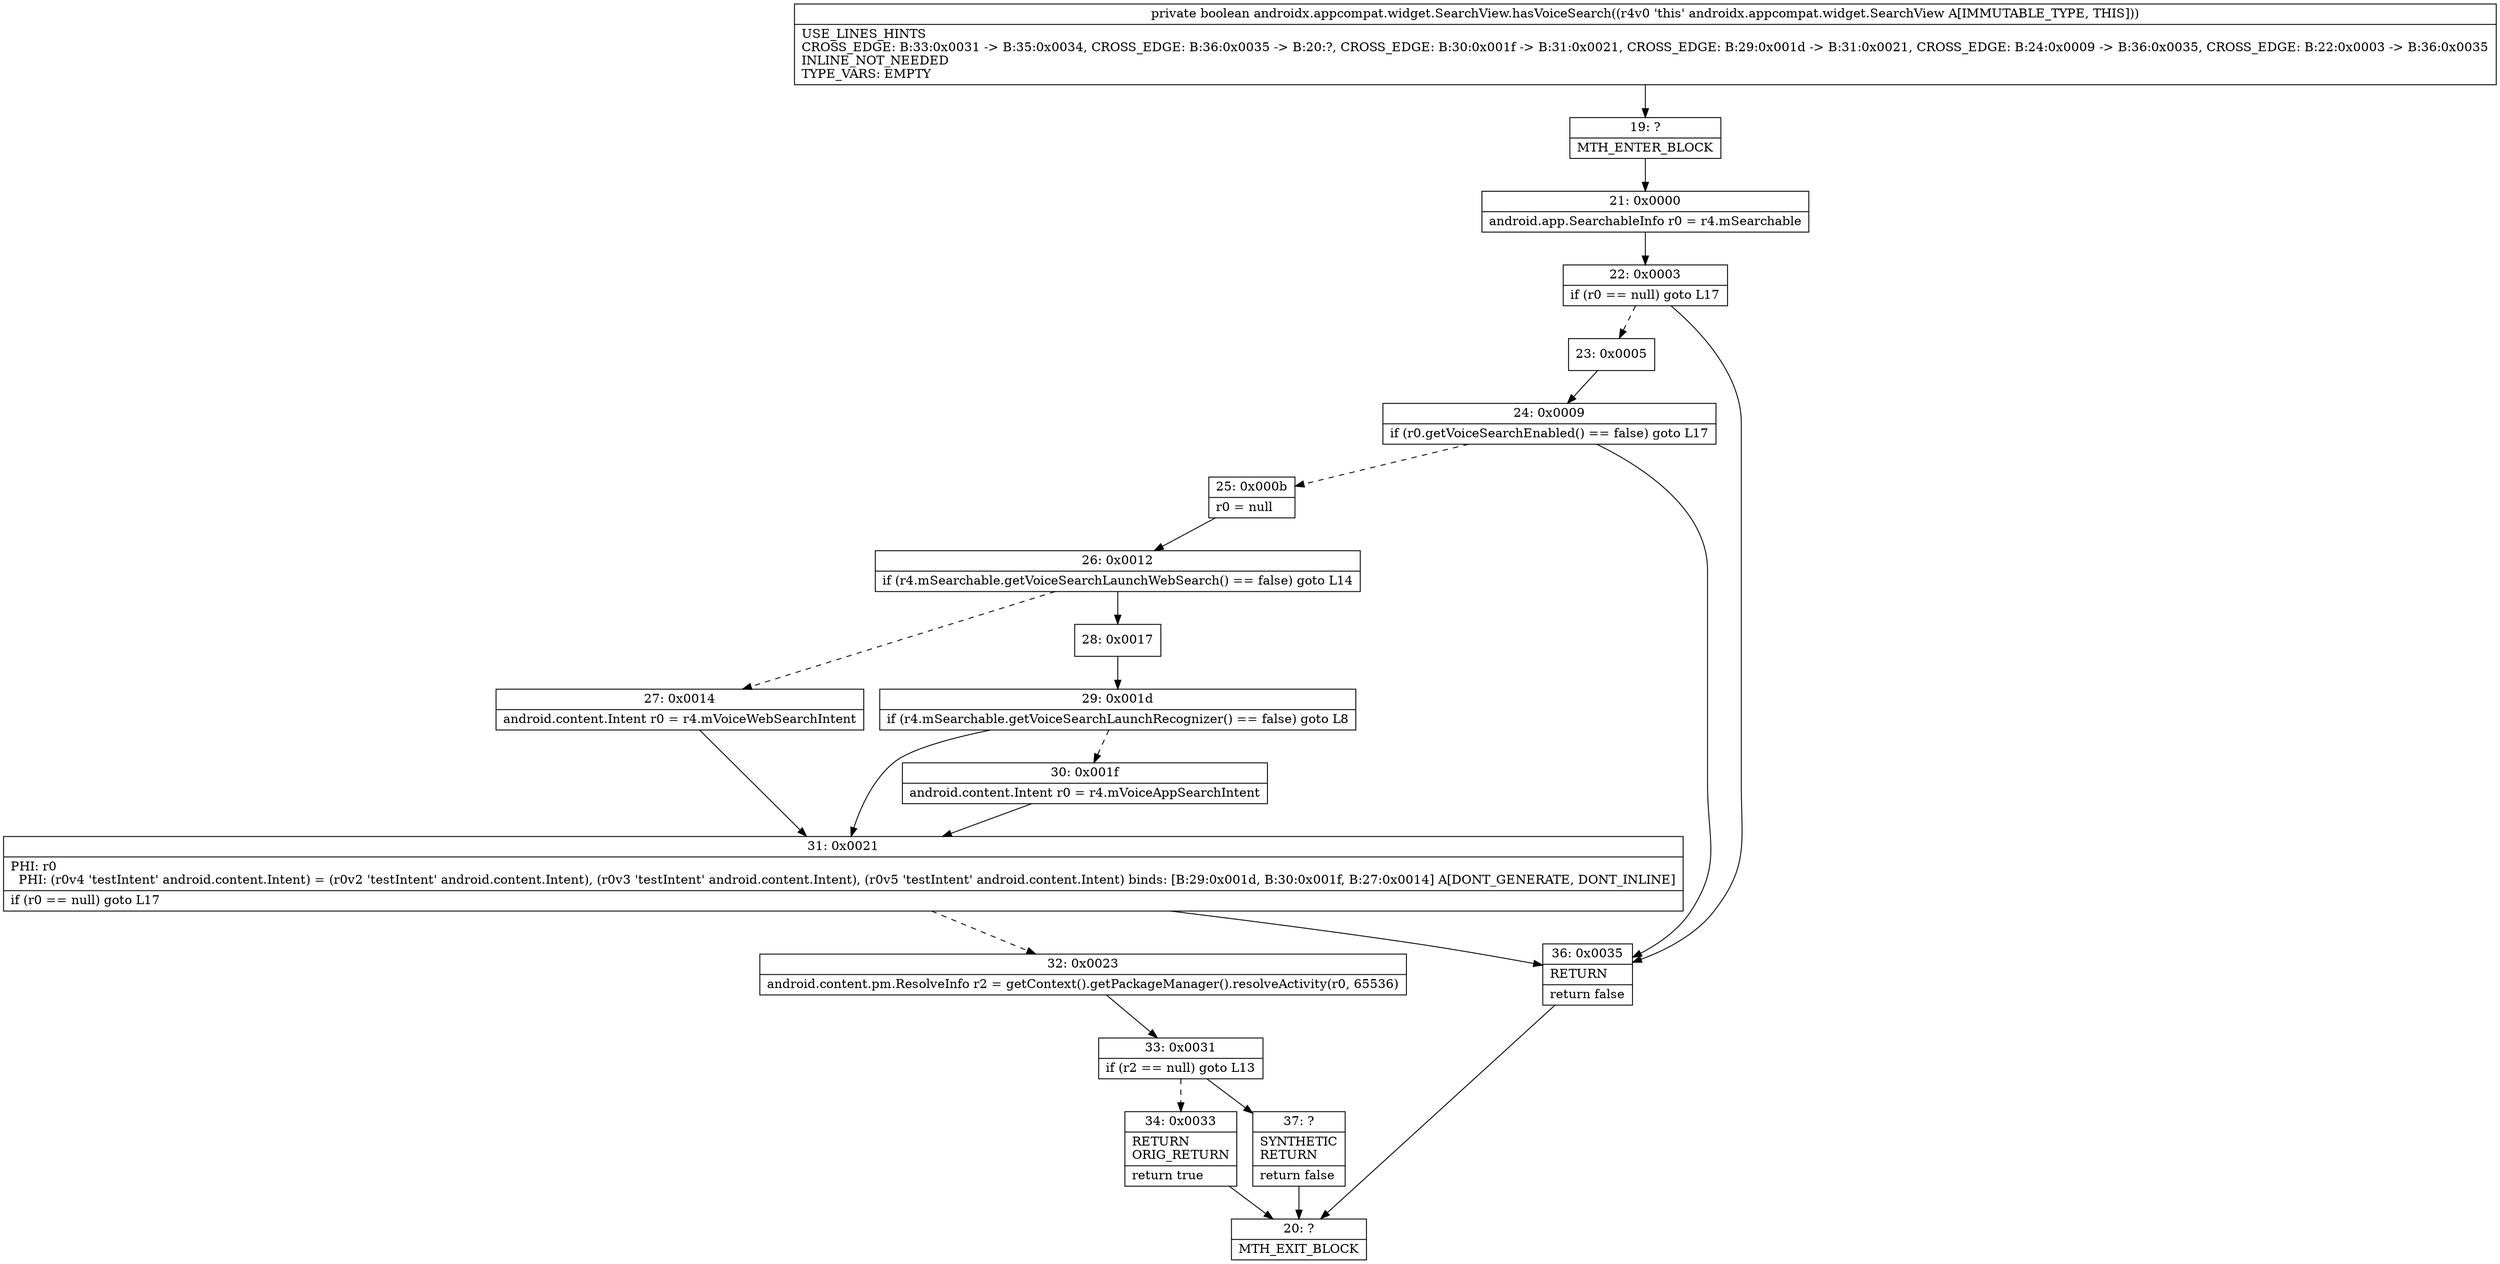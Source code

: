 digraph "CFG forandroidx.appcompat.widget.SearchView.hasVoiceSearch()Z" {
Node_19 [shape=record,label="{19\:\ ?|MTH_ENTER_BLOCK\l}"];
Node_21 [shape=record,label="{21\:\ 0x0000|android.app.SearchableInfo r0 = r4.mSearchable\l}"];
Node_22 [shape=record,label="{22\:\ 0x0003|if (r0 == null) goto L17\l}"];
Node_23 [shape=record,label="{23\:\ 0x0005}"];
Node_24 [shape=record,label="{24\:\ 0x0009|if (r0.getVoiceSearchEnabled() == false) goto L17\l}"];
Node_25 [shape=record,label="{25\:\ 0x000b|r0 = null\l}"];
Node_26 [shape=record,label="{26\:\ 0x0012|if (r4.mSearchable.getVoiceSearchLaunchWebSearch() == false) goto L14\l}"];
Node_27 [shape=record,label="{27\:\ 0x0014|android.content.Intent r0 = r4.mVoiceWebSearchIntent\l}"];
Node_31 [shape=record,label="{31\:\ 0x0021|PHI: r0 \l  PHI: (r0v4 'testIntent' android.content.Intent) = (r0v2 'testIntent' android.content.Intent), (r0v3 'testIntent' android.content.Intent), (r0v5 'testIntent' android.content.Intent) binds: [B:29:0x001d, B:30:0x001f, B:27:0x0014] A[DONT_GENERATE, DONT_INLINE]\l|if (r0 == null) goto L17\l}"];
Node_32 [shape=record,label="{32\:\ 0x0023|android.content.pm.ResolveInfo r2 = getContext().getPackageManager().resolveActivity(r0, 65536)\l}"];
Node_33 [shape=record,label="{33\:\ 0x0031|if (r2 == null) goto L13\l}"];
Node_34 [shape=record,label="{34\:\ 0x0033|RETURN\lORIG_RETURN\l|return true\l}"];
Node_20 [shape=record,label="{20\:\ ?|MTH_EXIT_BLOCK\l}"];
Node_37 [shape=record,label="{37\:\ ?|SYNTHETIC\lRETURN\l|return false\l}"];
Node_28 [shape=record,label="{28\:\ 0x0017}"];
Node_29 [shape=record,label="{29\:\ 0x001d|if (r4.mSearchable.getVoiceSearchLaunchRecognizer() == false) goto L8\l}"];
Node_30 [shape=record,label="{30\:\ 0x001f|android.content.Intent r0 = r4.mVoiceAppSearchIntent\l}"];
Node_36 [shape=record,label="{36\:\ 0x0035|RETURN\l|return false\l}"];
MethodNode[shape=record,label="{private boolean androidx.appcompat.widget.SearchView.hasVoiceSearch((r4v0 'this' androidx.appcompat.widget.SearchView A[IMMUTABLE_TYPE, THIS]))  | USE_LINES_HINTS\lCROSS_EDGE: B:33:0x0031 \-\> B:35:0x0034, CROSS_EDGE: B:36:0x0035 \-\> B:20:?, CROSS_EDGE: B:30:0x001f \-\> B:31:0x0021, CROSS_EDGE: B:29:0x001d \-\> B:31:0x0021, CROSS_EDGE: B:24:0x0009 \-\> B:36:0x0035, CROSS_EDGE: B:22:0x0003 \-\> B:36:0x0035\lINLINE_NOT_NEEDED\lTYPE_VARS: EMPTY\l}"];
MethodNode -> Node_19;Node_19 -> Node_21;
Node_21 -> Node_22;
Node_22 -> Node_23[style=dashed];
Node_22 -> Node_36;
Node_23 -> Node_24;
Node_24 -> Node_25[style=dashed];
Node_24 -> Node_36;
Node_25 -> Node_26;
Node_26 -> Node_27[style=dashed];
Node_26 -> Node_28;
Node_27 -> Node_31;
Node_31 -> Node_32[style=dashed];
Node_31 -> Node_36;
Node_32 -> Node_33;
Node_33 -> Node_34[style=dashed];
Node_33 -> Node_37;
Node_34 -> Node_20;
Node_37 -> Node_20;
Node_28 -> Node_29;
Node_29 -> Node_30[style=dashed];
Node_29 -> Node_31;
Node_30 -> Node_31;
Node_36 -> Node_20;
}

